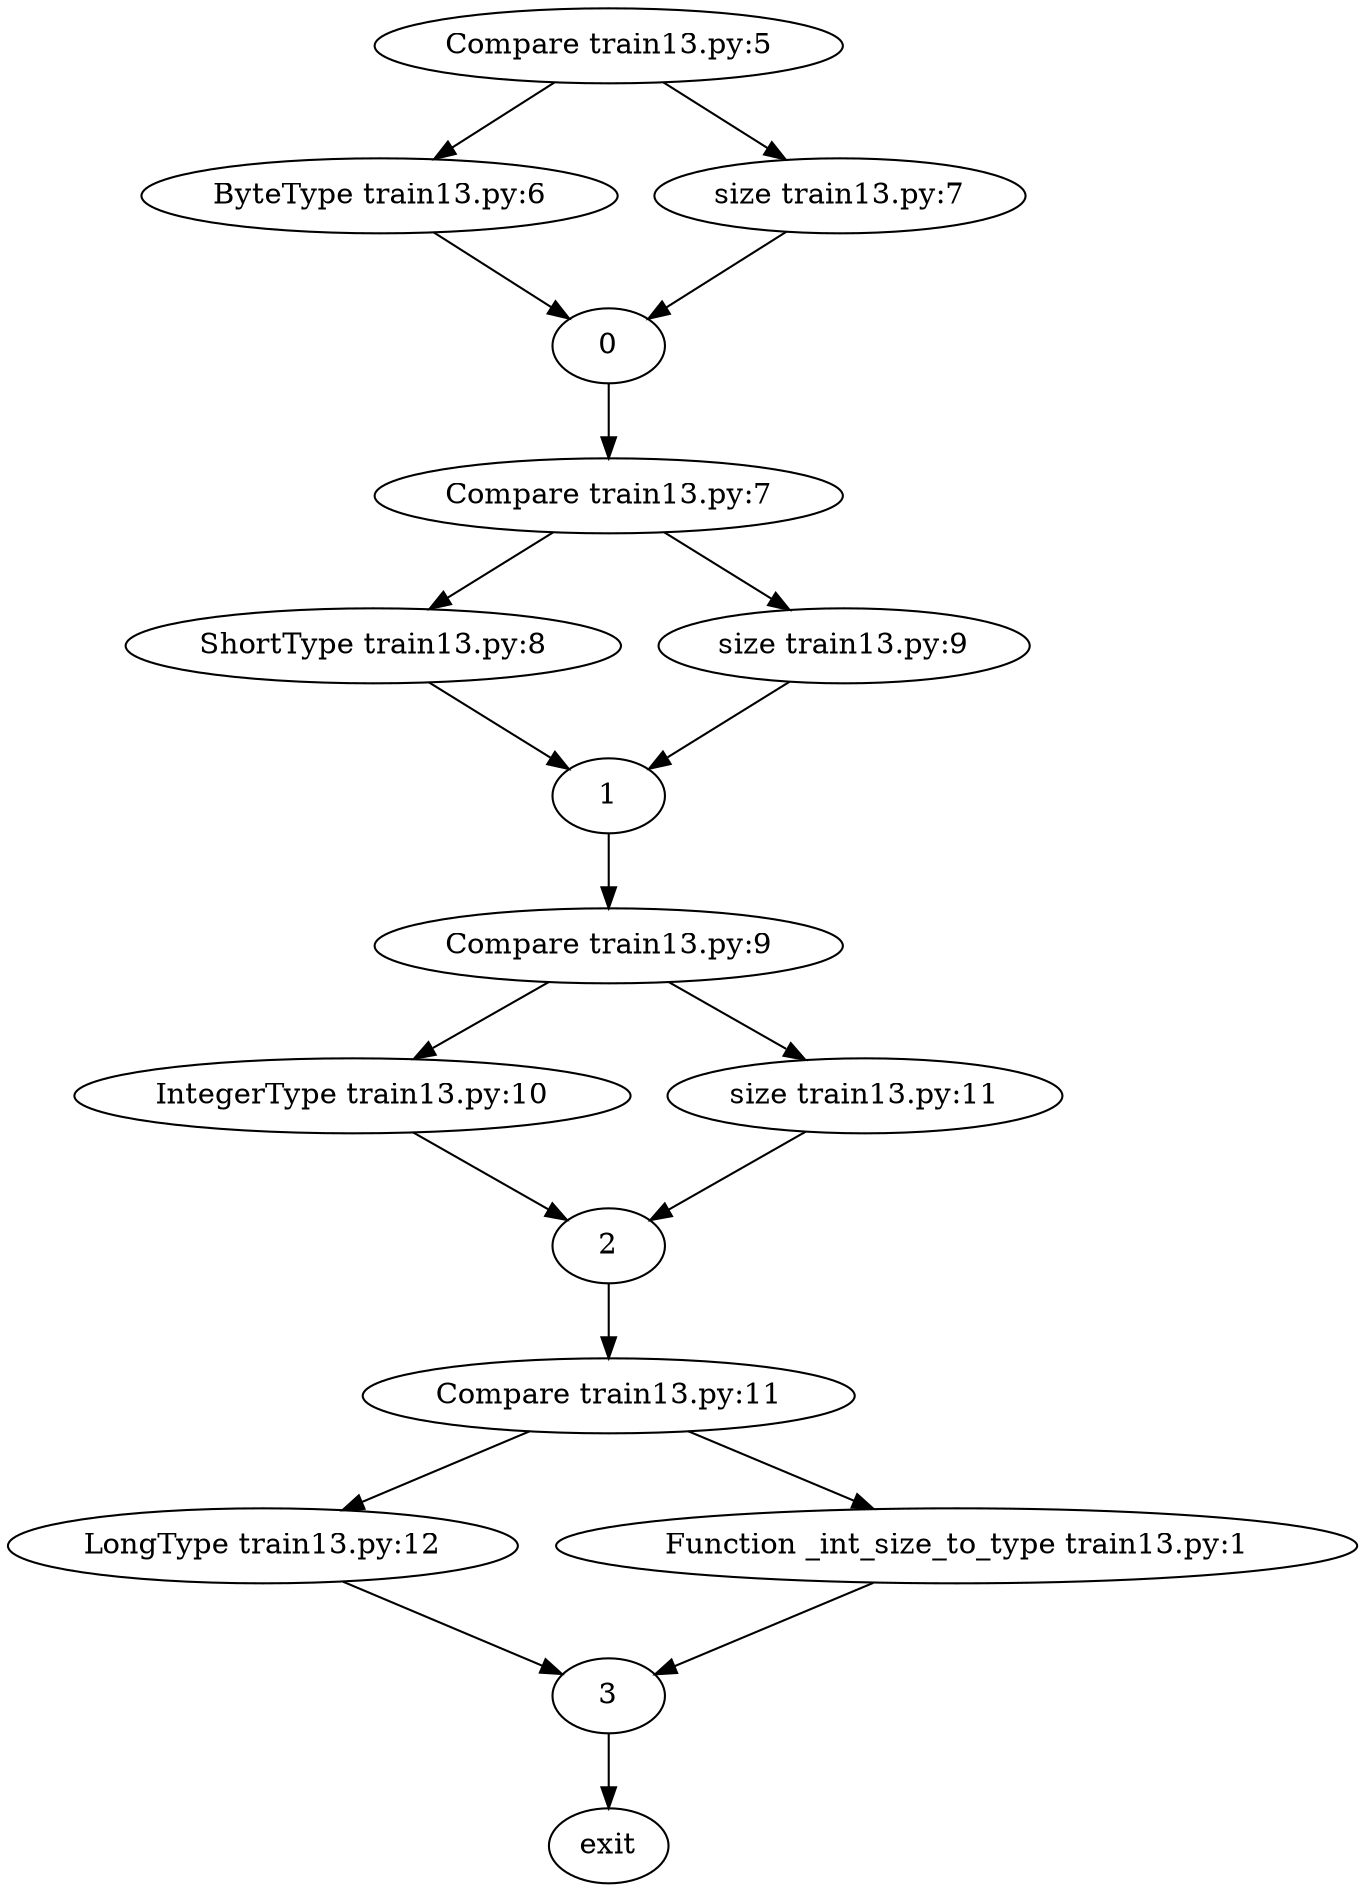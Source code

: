 strict digraph {"Compare train13.py:5" -> "ByteType train13.py:6"
-> "0"
"Compare train13.py:5" -> "size train13.py:7"
-> "0"
->
"Compare train13.py:7" -> "ShortType train13.py:8"
-> "1"
"Compare train13.py:7" -> "size train13.py:9"
-> "1"
->
"Compare train13.py:9" -> "IntegerType train13.py:10"
-> "2"
"Compare train13.py:9" -> "size train13.py:11"
-> "2"
->
"Compare train13.py:11" -> "LongType train13.py:12"
-> "3"
"Compare train13.py:11" -> "Function _int_size_to_type train13.py:1"
-> "3"
->
exit
}